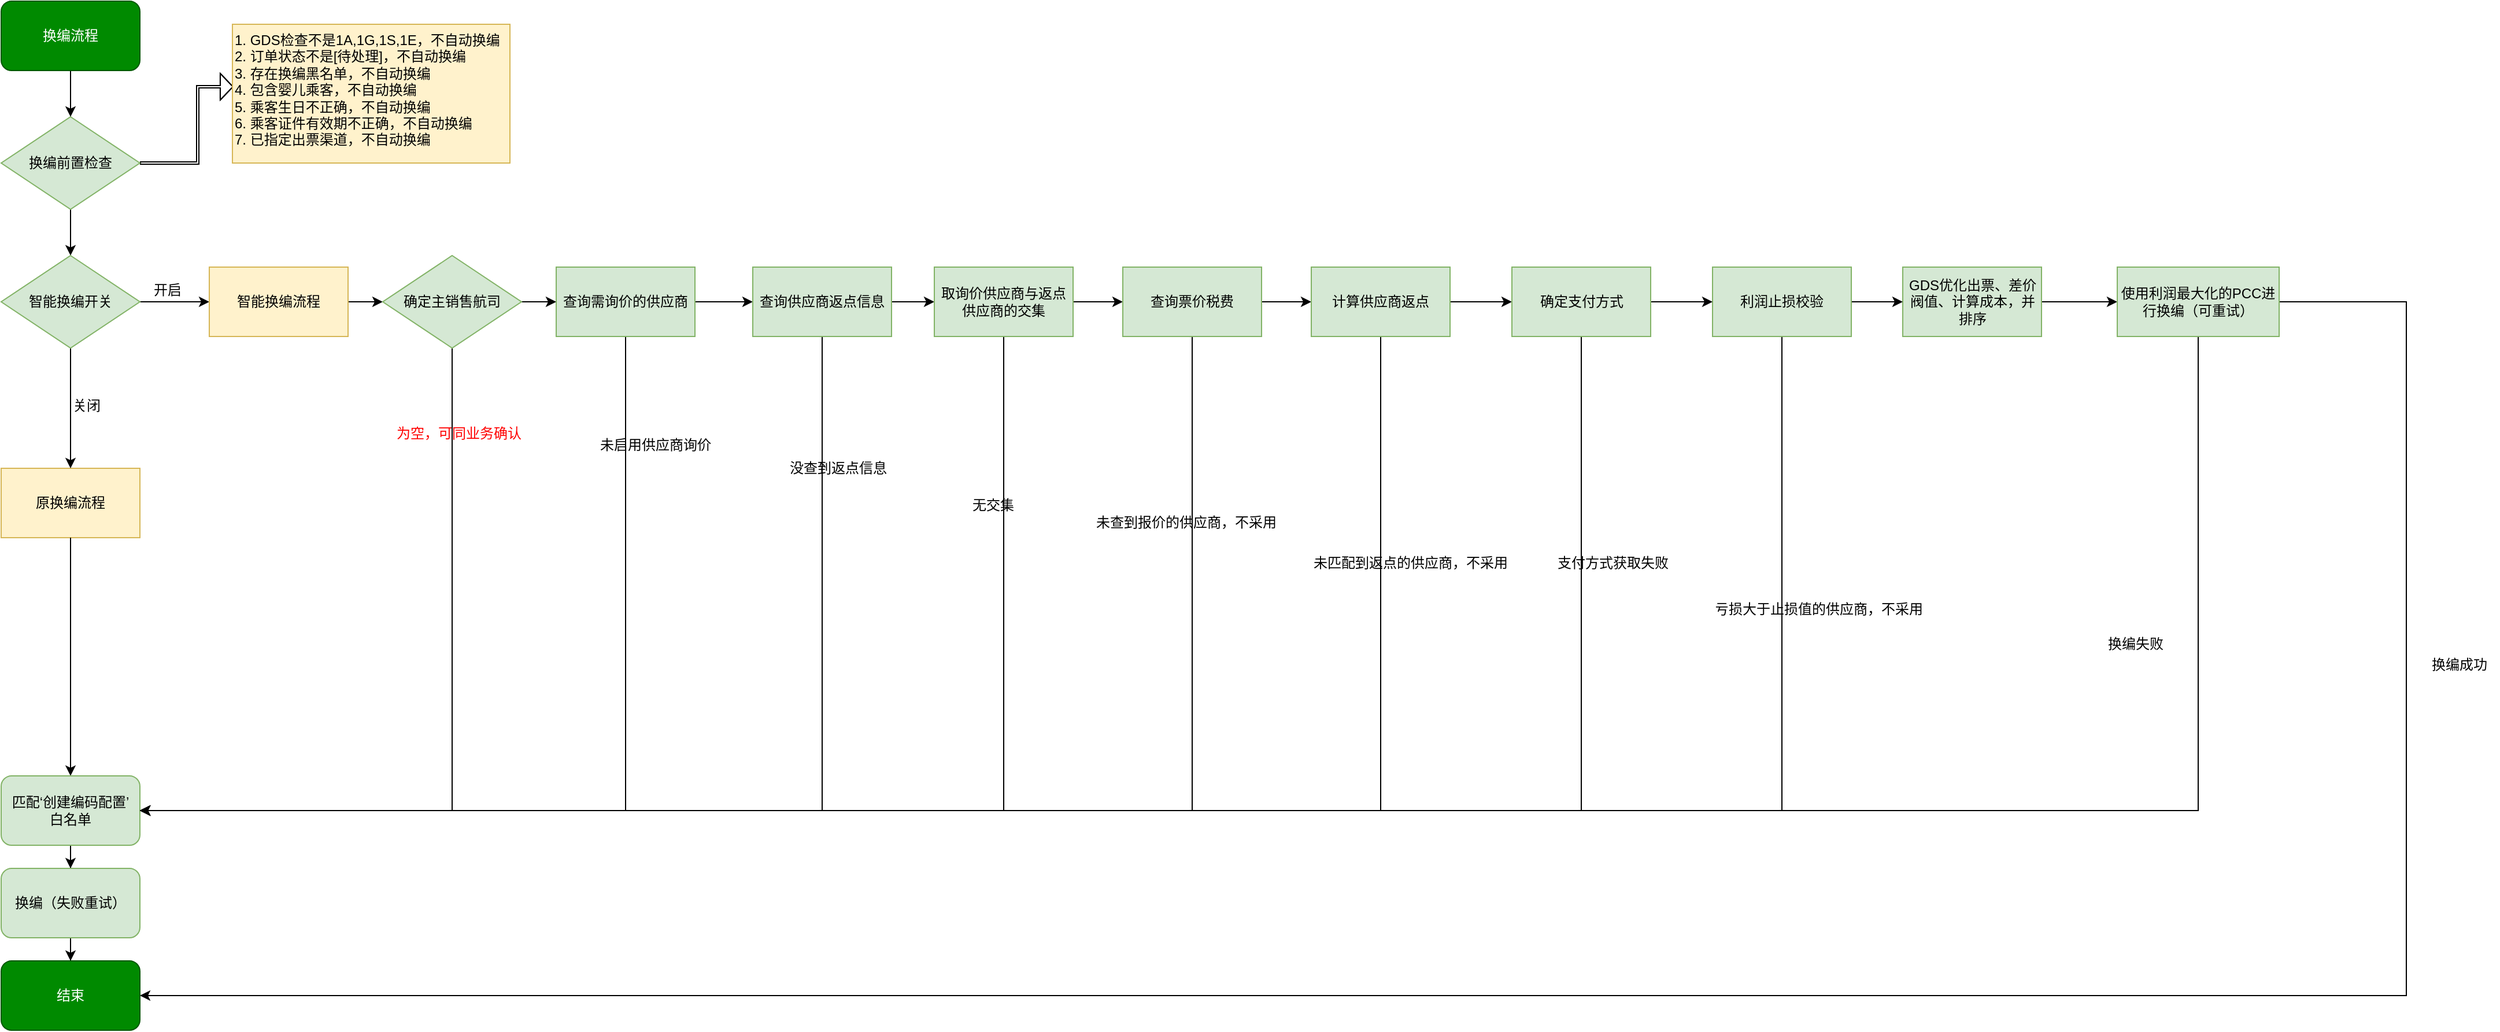 <mxfile version="10.7.7" type="github"><diagram id="Fu-8c9Igl0WV-Uy8TeVr" name="ç¬¬ 1 é¡µ"><mxGraphModel dx="2316" dy="1532" grid="1" gridSize="10" guides="1" tooltips="1" connect="1" arrows="1" fold="1" page="1" pageScale="1" pageWidth="827" pageHeight="1169" math="0" shadow="0"><root><mxCell id="0"/><mxCell id="1" parent="0"/><mxCell id="R-AHkqssRI2kWCLYH0Ky-1" value="原换编流程" style="rounded=0;whiteSpace=wrap;html=1;fillColor=#fff2cc;strokeColor=#d6b656;" parent="1" vertex="1"><mxGeometry x="200" y="424" width="120" height="60" as="geometry"/></mxCell><mxCell id="R-AHkqssRI2kWCLYH0Ky-12" style="edgeStyle=orthogonalEdgeStyle;rounded=0;orthogonalLoop=1;jettySize=auto;html=1;exitX=0.5;exitY=1;exitDx=0;exitDy=0;entryX=0.5;entryY=0;entryDx=0;entryDy=0;" parent="1" source="R-AHkqssRI2kWCLYH0Ky-4" target="R-AHkqssRI2kWCLYH0Ky-6" edge="1"><mxGeometry relative="1" as="geometry"/></mxCell><mxCell id="hX_Xk6LFj6MfjmRYL03D-2" value="" style="edgeStyle=orthogonalEdgeStyle;rounded=0;orthogonalLoop=1;jettySize=auto;html=1;entryX=0.004;entryY=0.45;entryDx=0;entryDy=0;entryPerimeter=0;shape=flexArrow;width=2;endSize=3.33;" parent="1" source="R-AHkqssRI2kWCLYH0Ky-4" target="RbqSEhtfvwtirUpKuO1h-3" edge="1"><mxGeometry relative="1" as="geometry"><mxPoint x="400" y="160" as="targetPoint"/><Array as="points"><mxPoint x="370" y="160"/><mxPoint x="370" y="94"/></Array></mxGeometry></mxCell><mxCell id="R-AHkqssRI2kWCLYH0Ky-4" value="换编前置检查" style="rhombus;whiteSpace=wrap;html=1;fillColor=#d5e8d4;strokeColor=#82b366;" parent="1" vertex="1"><mxGeometry x="200" y="120" width="120" height="80" as="geometry"/></mxCell><mxCell id="R-AHkqssRI2kWCLYH0Ky-13" style="edgeStyle=orthogonalEdgeStyle;rounded=0;orthogonalLoop=1;jettySize=auto;html=1;exitX=0.5;exitY=1;exitDx=0;exitDy=0;entryX=0.5;entryY=0;entryDx=0;entryDy=0;" parent="1" source="R-AHkqssRI2kWCLYH0Ky-6" target="R-AHkqssRI2kWCLYH0Ky-1" edge="1"><mxGeometry relative="1" as="geometry"/></mxCell><mxCell id="R-AHkqssRI2kWCLYH0Ky-20" style="edgeStyle=orthogonalEdgeStyle;rounded=0;orthogonalLoop=1;jettySize=auto;html=1;exitX=1;exitY=0.5;exitDx=0;exitDy=0;entryX=0;entryY=0.5;entryDx=0;entryDy=0;" parent="1" source="R-AHkqssRI2kWCLYH0Ky-6" target="R-AHkqssRI2kWCLYH0Ky-19" edge="1"><mxGeometry relative="1" as="geometry"/></mxCell><mxCell id="R-AHkqssRI2kWCLYH0Ky-6" value="智能换编开关" style="rhombus;whiteSpace=wrap;html=1;fillColor=#d5e8d4;strokeColor=#82b366;" parent="1" vertex="1"><mxGeometry x="200" y="240" width="120" height="80" as="geometry"/></mxCell><mxCell id="R-AHkqssRI2kWCLYH0Ky-11" style="edgeStyle=orthogonalEdgeStyle;rounded=0;orthogonalLoop=1;jettySize=auto;html=1;exitX=0.5;exitY=1;exitDx=0;exitDy=0;entryX=0.5;entryY=0;entryDx=0;entryDy=0;" parent="1" source="R-AHkqssRI2kWCLYH0Ky-7" target="R-AHkqssRI2kWCLYH0Ky-4" edge="1"><mxGeometry relative="1" as="geometry"/></mxCell><mxCell id="R-AHkqssRI2kWCLYH0Ky-7" value="换编流程" style="rounded=1;whiteSpace=wrap;html=1;fillColor=#008a00;strokeColor=#005700;fontColor=#ffffff;" parent="1" vertex="1"><mxGeometry x="200" y="20" width="120" height="60" as="geometry"/></mxCell><mxCell id="R-AHkqssRI2kWCLYH0Ky-17" style="edgeStyle=orthogonalEdgeStyle;rounded=0;orthogonalLoop=1;jettySize=auto;html=1;entryX=0.5;entryY=0;entryDx=0;entryDy=0;" parent="1" source="R-AHkqssRI2kWCLYH0Ky-1" target="R-AHkqssRI2kWCLYH0Ky-16" edge="1"><mxGeometry relative="1" as="geometry"><mxPoint x="260" y="630" as="sourcePoint"/></mxGeometry></mxCell><mxCell id="hX_Xk6LFj6MfjmRYL03D-12" value="" style="edgeStyle=orthogonalEdgeStyle;rounded=0;orthogonalLoop=1;jettySize=auto;html=1;" parent="1" source="R-AHkqssRI2kWCLYH0Ky-16" target="hX_Xk6LFj6MfjmRYL03D-11" edge="1"><mxGeometry relative="1" as="geometry"/></mxCell><mxCell id="R-AHkqssRI2kWCLYH0Ky-16" value="匹配‘创建编码配置’&lt;br&gt;白名单" style="rounded=1;whiteSpace=wrap;html=1;fillColor=#d5e8d4;strokeColor=#82b366;" parent="1" vertex="1"><mxGeometry x="200" y="690" width="120" height="60" as="geometry"/></mxCell><mxCell id="hX_Xk6LFj6MfjmRYL03D-14" value="" style="edgeStyle=orthogonalEdgeStyle;rounded=0;orthogonalLoop=1;jettySize=auto;html=1;" parent="1" source="hX_Xk6LFj6MfjmRYL03D-11" target="hX_Xk6LFj6MfjmRYL03D-13" edge="1"><mxGeometry relative="1" as="geometry"/></mxCell><mxCell id="hX_Xk6LFj6MfjmRYL03D-11" value="换编（失败重试）" style="rounded=1;whiteSpace=wrap;html=1;fillColor=#d5e8d4;strokeColor=#82b366;" parent="1" vertex="1"><mxGeometry x="200" y="770" width="120" height="60" as="geometry"/></mxCell><mxCell id="hX_Xk6LFj6MfjmRYL03D-13" value="结束" style="rounded=1;whiteSpace=wrap;html=1;fillColor=#008a00;strokeColor=#005700;fontColor=#ffffff;" parent="1" vertex="1"><mxGeometry x="200" y="850" width="120" height="60" as="geometry"/></mxCell><mxCell id="R-AHkqssRI2kWCLYH0Ky-18" value="关闭" style="text;html=1;resizable=0;points=[];autosize=1;align=left;verticalAlign=top;spacingTop=-4;" parent="1" vertex="1"><mxGeometry x="260" y="360" width="40" height="20" as="geometry"/></mxCell><mxCell id="R-AHkqssRI2kWCLYH0Ky-28" style="edgeStyle=orthogonalEdgeStyle;rounded=0;orthogonalLoop=1;jettySize=auto;html=1;exitX=1;exitY=0.5;exitDx=0;exitDy=0;entryX=0;entryY=0.5;entryDx=0;entryDy=0;" parent="1" source="R-AHkqssRI2kWCLYH0Ky-19" target="R-AHkqssRI2kWCLYH0Ky-26" edge="1"><mxGeometry relative="1" as="geometry"/></mxCell><mxCell id="R-AHkqssRI2kWCLYH0Ky-19" value="智能换编流程" style="rounded=0;whiteSpace=wrap;html=1;fillColor=#fff2cc;strokeColor=#d6b656;" parent="1" vertex="1"><mxGeometry x="380" y="250" width="120" height="60" as="geometry"/></mxCell><mxCell id="R-AHkqssRI2kWCLYH0Ky-30" style="edgeStyle=orthogonalEdgeStyle;rounded=0;orthogonalLoop=1;jettySize=auto;html=1;exitX=1;exitY=0.5;exitDx=0;exitDy=0;entryX=0;entryY=0.5;entryDx=0;entryDy=0;" parent="1" source="R-AHkqssRI2kWCLYH0Ky-21" target="R-AHkqssRI2kWCLYH0Ky-22" edge="1"><mxGeometry relative="1" as="geometry"/></mxCell><mxCell id="R-AHkqssRI2kWCLYH0Ky-50" style="edgeStyle=orthogonalEdgeStyle;rounded=0;orthogonalLoop=1;jettySize=auto;html=1;exitX=0.5;exitY=1;exitDx=0;exitDy=0;entryX=1;entryY=0.5;entryDx=0;entryDy=0;" parent="1" source="R-AHkqssRI2kWCLYH0Ky-21" target="R-AHkqssRI2kWCLYH0Ky-16" edge="1"><mxGeometry relative="1" as="geometry"/></mxCell><mxCell id="R-AHkqssRI2kWCLYH0Ky-21" value="查询需询价的供应商" style="rounded=0;whiteSpace=wrap;html=1;fillColor=#d5e8d4;strokeColor=#82b366;align=center;" parent="1" vertex="1"><mxGeometry x="680" y="250" width="120" height="60" as="geometry"/></mxCell><mxCell id="R-AHkqssRI2kWCLYH0Ky-37" value="" style="edgeStyle=orthogonalEdgeStyle;rounded=0;orthogonalLoop=1;jettySize=auto;html=1;" parent="1" source="R-AHkqssRI2kWCLYH0Ky-22" target="R-AHkqssRI2kWCLYH0Ky-36" edge="1"><mxGeometry relative="1" as="geometry"/></mxCell><mxCell id="R-AHkqssRI2kWCLYH0Ky-51" style="edgeStyle=orthogonalEdgeStyle;rounded=0;orthogonalLoop=1;jettySize=auto;html=1;exitX=0.5;exitY=1;exitDx=0;exitDy=0;entryX=1;entryY=0.5;entryDx=0;entryDy=0;" parent="1" source="R-AHkqssRI2kWCLYH0Ky-22" target="R-AHkqssRI2kWCLYH0Ky-16" edge="1"><mxGeometry relative="1" as="geometry"/></mxCell><mxCell id="R-AHkqssRI2kWCLYH0Ky-22" value="查询供应商返点信息&lt;br&gt;" style="rounded=0;whiteSpace=wrap;html=1;fillColor=#d5e8d4;strokeColor=#82b366;align=center;" parent="1" vertex="1"><mxGeometry x="850" y="250" width="120" height="60" as="geometry"/></mxCell><mxCell id="R-AHkqssRI2kWCLYH0Ky-41" value="" style="edgeStyle=orthogonalEdgeStyle;rounded=0;orthogonalLoop=1;jettySize=auto;html=1;" parent="1" source="R-AHkqssRI2kWCLYH0Ky-36" target="R-AHkqssRI2kWCLYH0Ky-40" edge="1"><mxGeometry relative="1" as="geometry"/></mxCell><mxCell id="R-AHkqssRI2kWCLYH0Ky-52" style="edgeStyle=orthogonalEdgeStyle;rounded=0;orthogonalLoop=1;jettySize=auto;html=1;exitX=0.5;exitY=1;exitDx=0;exitDy=0;entryX=1;entryY=0.5;entryDx=0;entryDy=0;" parent="1" source="R-AHkqssRI2kWCLYH0Ky-36" target="R-AHkqssRI2kWCLYH0Ky-16" edge="1"><mxGeometry relative="1" as="geometry"/></mxCell><mxCell id="R-AHkqssRI2kWCLYH0Ky-36" value="取询价供应商与返点供应商的交集&lt;br&gt;" style="rounded=0;whiteSpace=wrap;html=1;fillColor=#d5e8d4;strokeColor=#82b366;" parent="1" vertex="1"><mxGeometry x="1007" y="250" width="120" height="60" as="geometry"/></mxCell><mxCell id="R-AHkqssRI2kWCLYH0Ky-45" value="" style="edgeStyle=orthogonalEdgeStyle;rounded=0;orthogonalLoop=1;jettySize=auto;html=1;" parent="1" source="R-AHkqssRI2kWCLYH0Ky-40" target="R-AHkqssRI2kWCLYH0Ky-44" edge="1"><mxGeometry relative="1" as="geometry"/></mxCell><mxCell id="R-AHkqssRI2kWCLYH0Ky-53" style="edgeStyle=orthogonalEdgeStyle;rounded=0;orthogonalLoop=1;jettySize=auto;html=1;exitX=0.5;exitY=1;exitDx=0;exitDy=0;entryX=1;entryY=0.5;entryDx=0;entryDy=0;" parent="1" source="R-AHkqssRI2kWCLYH0Ky-40" target="R-AHkqssRI2kWCLYH0Ky-16" edge="1"><mxGeometry relative="1" as="geometry"/></mxCell><mxCell id="R-AHkqssRI2kWCLYH0Ky-40" value="查询票价税费" style="rounded=0;whiteSpace=wrap;html=1;fillColor=#d5e8d4;strokeColor=#82b366;" parent="1" vertex="1"><mxGeometry x="1170" y="250" width="120" height="60" as="geometry"/></mxCell><mxCell id="R-AHkqssRI2kWCLYH0Ky-54" style="edgeStyle=orthogonalEdgeStyle;rounded=0;orthogonalLoop=1;jettySize=auto;html=1;exitX=0.5;exitY=1;exitDx=0;exitDy=0;entryX=1;entryY=0.5;entryDx=0;entryDy=0;" parent="1" source="R-AHkqssRI2kWCLYH0Ky-44" target="R-AHkqssRI2kWCLYH0Ky-16" edge="1"><mxGeometry relative="1" as="geometry"/></mxCell><mxCell id="R-AHkqssRI2kWCLYH0Ky-56" value="" style="edgeStyle=orthogonalEdgeStyle;rounded=0;orthogonalLoop=1;jettySize=auto;html=1;entryX=0;entryY=0.5;entryDx=0;entryDy=0;" parent="1" source="R-AHkqssRI2kWCLYH0Ky-44" target="R-AHkqssRI2kWCLYH0Ky-60" edge="1"><mxGeometry relative="1" as="geometry"><mxPoint x="1650" y="280" as="targetPoint"/></mxGeometry></mxCell><mxCell id="R-AHkqssRI2kWCLYH0Ky-44" value="计算供应商返点" style="rounded=0;whiteSpace=wrap;html=1;fillColor=#d5e8d4;strokeColor=#82b366;" parent="1" vertex="1"><mxGeometry x="1333" y="250" width="120" height="60" as="geometry"/></mxCell><mxCell id="R-AHkqssRI2kWCLYH0Ky-58" value="" style="edgeStyle=orthogonalEdgeStyle;rounded=0;orthogonalLoop=1;jettySize=auto;html=1;entryX=0;entryY=0.5;entryDx=0;entryDy=0;" parent="1" source="R-AHkqssRI2kWCLYH0Ky-55" target="R-AHkqssRI2kWCLYH0Ky-65" edge="1"><mxGeometry relative="1" as="geometry"/></mxCell><mxCell id="R-AHkqssRI2kWCLYH0Ky-55" value="GDS优化出票、差价阀值、计算成本，并排序" style="rounded=0;whiteSpace=wrap;html=1;fillColor=#d5e8d4;strokeColor=#82b366;" parent="1" vertex="1"><mxGeometry x="1844.5" y="250" width="120" height="60" as="geometry"/></mxCell><mxCell id="R-AHkqssRI2kWCLYH0Ky-59" style="edgeStyle=orthogonalEdgeStyle;rounded=0;orthogonalLoop=1;jettySize=auto;html=1;exitX=0.5;exitY=1;exitDx=0;exitDy=0;entryX=1;entryY=0.5;entryDx=0;entryDy=0;" parent="1" source="R-AHkqssRI2kWCLYH0Ky-57" target="R-AHkqssRI2kWCLYH0Ky-16" edge="1"><mxGeometry relative="1" as="geometry"/></mxCell><mxCell id="R-AHkqssRI2kWCLYH0Ky-61" value="" style="edgeStyle=orthogonalEdgeStyle;rounded=0;orthogonalLoop=1;jettySize=auto;html=1;" parent="1" source="R-AHkqssRI2kWCLYH0Ky-57" target="R-AHkqssRI2kWCLYH0Ky-55" edge="1"><mxGeometry relative="1" as="geometry"><mxPoint x="1660" y="280" as="targetPoint"/></mxGeometry></mxCell><mxCell id="R-AHkqssRI2kWCLYH0Ky-57" value="利润止损校验" style="rounded=0;whiteSpace=wrap;html=1;fillColor=#d5e8d4;strokeColor=#82b366;" parent="1" vertex="1"><mxGeometry x="1680" y="250" width="120" height="60" as="geometry"/></mxCell><mxCell id="R-AHkqssRI2kWCLYH0Ky-64" style="edgeStyle=orthogonalEdgeStyle;rounded=0;orthogonalLoop=1;jettySize=auto;html=1;exitX=0.5;exitY=1;exitDx=0;exitDy=0;entryX=1;entryY=0.5;entryDx=0;entryDy=0;" parent="1" source="R-AHkqssRI2kWCLYH0Ky-60" target="R-AHkqssRI2kWCLYH0Ky-16" edge="1"><mxGeometry relative="1" as="geometry"/></mxCell><mxCell id="R-AHkqssRI2kWCLYH0Ky-66" value="" style="edgeStyle=orthogonalEdgeStyle;rounded=0;orthogonalLoop=1;jettySize=auto;html=1;entryX=0;entryY=0.5;entryDx=0;entryDy=0;" parent="1" source="R-AHkqssRI2kWCLYH0Ky-60" target="R-AHkqssRI2kWCLYH0Ky-57" edge="1"><mxGeometry relative="1" as="geometry"><mxPoint x="1844" y="280" as="targetPoint"/></mxGeometry></mxCell><mxCell id="R-AHkqssRI2kWCLYH0Ky-60" value="确定支付方式" style="rounded=0;whiteSpace=wrap;html=1;fillColor=#d5e8d4;strokeColor=#82b366;" parent="1" vertex="1"><mxGeometry x="1506.5" y="250" width="120" height="60" as="geometry"/></mxCell><mxCell id="R-AHkqssRI2kWCLYH0Ky-67" style="edgeStyle=orthogonalEdgeStyle;rounded=0;orthogonalLoop=1;jettySize=auto;html=1;exitX=0.5;exitY=1;exitDx=0;exitDy=0;entryX=1;entryY=0.5;entryDx=0;entryDy=0;" parent="1" source="R-AHkqssRI2kWCLYH0Ky-65" target="R-AHkqssRI2kWCLYH0Ky-16" edge="1"><mxGeometry relative="1" as="geometry"/></mxCell><mxCell id="AX9Q5TWgOu75MuZJO9s3-2" value="" style="edgeStyle=orthogonalEdgeStyle;rounded=0;orthogonalLoop=1;jettySize=auto;html=1;entryX=1;entryY=0.5;entryDx=0;entryDy=0;" edge="1" parent="1" source="R-AHkqssRI2kWCLYH0Ky-65" target="hX_Xk6LFj6MfjmRYL03D-13"><mxGeometry relative="1" as="geometry"><Array as="points"><mxPoint x="2280" y="280"/><mxPoint x="2280" y="880"/></Array></mxGeometry></mxCell><mxCell id="R-AHkqssRI2kWCLYH0Ky-65" value="使用利润最大化的PCC进行换编（可重试）&lt;br&gt;" style="rounded=0;whiteSpace=wrap;html=1;fillColor=#d5e8d4;strokeColor=#82b366;" parent="1" vertex="1"><mxGeometry x="2030" y="250" width="140" height="60" as="geometry"/></mxCell><mxCell id="R-AHkqssRI2kWCLYH0Ky-29" style="edgeStyle=orthogonalEdgeStyle;rounded=0;orthogonalLoop=1;jettySize=auto;html=1;exitX=1;exitY=0.5;exitDx=0;exitDy=0;entryX=0;entryY=0.5;entryDx=0;entryDy=0;" parent="1" source="R-AHkqssRI2kWCLYH0Ky-26" target="R-AHkqssRI2kWCLYH0Ky-21" edge="1"><mxGeometry relative="1" as="geometry"/></mxCell><mxCell id="R-AHkqssRI2kWCLYH0Ky-49" style="edgeStyle=orthogonalEdgeStyle;rounded=0;orthogonalLoop=1;jettySize=auto;html=1;exitX=0.5;exitY=1;exitDx=0;exitDy=0;entryX=1;entryY=0.5;entryDx=0;entryDy=0;" parent="1" source="R-AHkqssRI2kWCLYH0Ky-26" target="R-AHkqssRI2kWCLYH0Ky-16" edge="1"><mxGeometry relative="1" as="geometry"/></mxCell><mxCell id="R-AHkqssRI2kWCLYH0Ky-26" value="确定主销售航司&lt;br&gt;" style="rhombus;whiteSpace=wrap;html=1;fillColor=#d5e8d4;strokeColor=#82b366;" parent="1" vertex="1"><mxGeometry x="530" y="240" width="120" height="80" as="geometry"/></mxCell><mxCell id="R-AHkqssRI2kWCLYH0Ky-33" value="未启用供应商询价" style="text;html=1;resizable=0;points=[];autosize=1;align=left;verticalAlign=top;spacingTop=-4;" parent="1" vertex="1"><mxGeometry x="716" y="394" width="110" height="20" as="geometry"/></mxCell><mxCell id="R-AHkqssRI2kWCLYH0Ky-34" value="没查到返点信息&lt;br&gt;" style="text;html=1;resizable=0;points=[];autosize=1;align=left;verticalAlign=top;spacingTop=-4;" parent="1" vertex="1"><mxGeometry x="880" y="414" width="100" height="20" as="geometry"/></mxCell><mxCell id="R-AHkqssRI2kWCLYH0Ky-39" value="无交集&lt;br&gt;&lt;br&gt;" style="text;html=1;resizable=0;points=[];autosize=1;align=left;verticalAlign=top;spacingTop=-4;" parent="1" vertex="1"><mxGeometry x="1037.5" y="446" width="50" height="30" as="geometry"/></mxCell><mxCell id="R-AHkqssRI2kWCLYH0Ky-43" value="未查到报价的供应商，不采用" style="text;html=1;resizable=0;points=[];autosize=1;align=left;verticalAlign=top;spacingTop=-4;" parent="1" vertex="1"><mxGeometry x="1145" y="461" width="170" height="20" as="geometry"/></mxCell><mxCell id="R-AHkqssRI2kWCLYH0Ky-62" value="未匹配到返点的供应商，不采用" style="text;html=1;resizable=0;points=[];autosize=1;align=left;verticalAlign=top;spacingTop=-4;" parent="1" vertex="1"><mxGeometry x="1333" y="496" width="180" height="20" as="geometry"/></mxCell><mxCell id="R-AHkqssRI2kWCLYH0Ky-63" value="亏损大于止损值的供应商，不采用&lt;br&gt;" style="text;html=1;resizable=0;points=[];autosize=1;align=left;verticalAlign=top;spacingTop=-4;" parent="1" vertex="1"><mxGeometry x="1680" y="536" width="200" height="20" as="geometry"/></mxCell><mxCell id="R-AHkqssRI2kWCLYH0Ky-68" value="换编失败" style="text;html=1;resizable=0;points=[];autosize=1;align=left;verticalAlign=top;spacingTop=-4;" parent="1" vertex="1"><mxGeometry x="2020" y="566" width="60" height="20" as="geometry"/></mxCell><mxCell id="R-AHkqssRI2kWCLYH0Ky-69" value="支付方式获取失败&lt;br&gt;&lt;br&gt;" style="text;html=1;resizable=0;points=[];autosize=1;align=left;verticalAlign=top;spacingTop=-4;" parent="1" vertex="1"><mxGeometry x="1544" y="496" width="110" height="30" as="geometry"/></mxCell><mxCell id="RbqSEhtfvwtirUpKuO1h-3" value="&lt;div&gt;1. GDS检查不是1A,1G,1S,1E，不自动换编&lt;/div&gt;&lt;div&gt;2. 订单状态不是[待处理]，不自动换编&lt;/div&gt;&lt;div&gt;3. 存在换编黑名单，不自动换编&lt;/div&gt;&lt;div&gt;4. 包含婴儿乘客，不自动换编&lt;/div&gt;&lt;div&gt;5. 乘客生日不正确，不自动换编&lt;/div&gt;&lt;div&gt;6. 乘客证件有效期不正确，不自动换编&lt;/div&gt;&lt;div&gt;7. 已指定出票渠道，不自动换编&lt;/div&gt;" style="rounded=0;whiteSpace=wrap;html=1;align=left;verticalAlign=top;fillColor=#fff2cc;strokeColor=#d6b656;" parent="1" vertex="1"><mxGeometry x="400" y="40" width="240" height="120" as="geometry"/></mxCell><mxCell id="hX_Xk6LFj6MfjmRYL03D-3" value="开启" style="text;html=1;resizable=0;points=[];autosize=1;align=left;verticalAlign=top;spacingTop=-4;" parent="1" vertex="1"><mxGeometry x="330" y="260" width="40" height="20" as="geometry"/></mxCell><mxCell id="hX_Xk6LFj6MfjmRYL03D-5" value="&lt;font color=&quot;#ff0000&quot;&gt;为空，可同业务确认&lt;/font&gt;&lt;br&gt;" style="text;html=1;resizable=0;points=[];autosize=1;align=left;verticalAlign=top;spacingTop=-4;" parent="1" vertex="1"><mxGeometry x="540" y="384" width="120" height="20" as="geometry"/></mxCell><mxCell id="AX9Q5TWgOu75MuZJO9s3-3" value="换编成功" style="text;html=1;resizable=0;points=[];autosize=1;align=left;verticalAlign=top;spacingTop=-4;" vertex="1" parent="1"><mxGeometry x="2300" y="584" width="60" height="20" as="geometry"/></mxCell></root></mxGraphModel></diagram></mxfile>